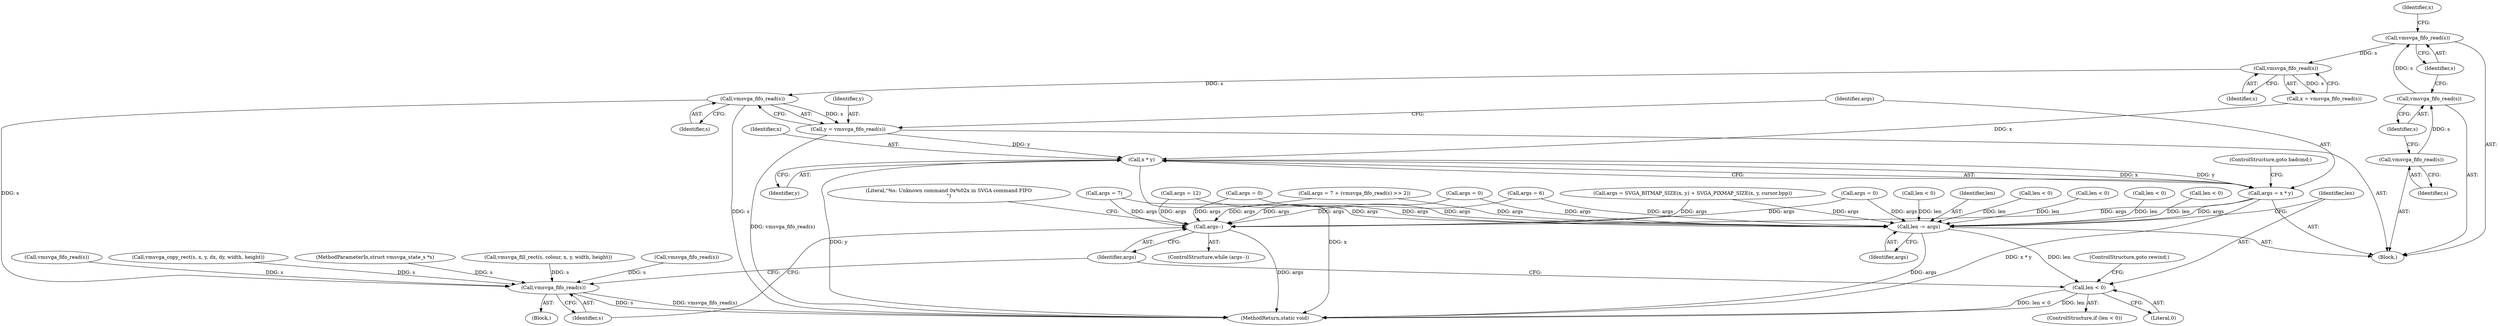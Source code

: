 digraph "0_qemu_167d97a3def77ee2dbf6e908b0ecbfe2103977db@API" {
"1000455" [label="(Call,vmsvga_fifo_read(s))"];
"1000451" [label="(Call,vmsvga_fifo_read(s))"];
"1000447" [label="(Call,vmsvga_fifo_read(s))"];
"1000445" [label="(Call,vmsvga_fifo_read(s))"];
"1000443" [label="(Call,vmsvga_fifo_read(s))"];
"1000453" [label="(Call,y = vmsvga_fifo_read(s))"];
"1000459" [label="(Call,x * y)"];
"1000457" [label="(Call,args = x * y)"];
"1000512" [label="(Call,len -= args)"];
"1000516" [label="(Call,len < 0)"];
"1000522" [label="(Call,args--)"];
"1000525" [label="(Call,vmsvga_fifo_read(s))"];
"1000224" [label="(Call,args = 0)"];
"1000520" [label="(ControlStructure,goto rewind;)"];
"1000526" [label="(Identifier,s)"];
"1000452" [label="(Identifier,s)"];
"1000464" [label="(Call,args = 6)"];
"1000438" [label="(Call,len < 0)"];
"1000455" [label="(Call,vmsvga_fifo_read(s))"];
"1000275" [label="(Call,args = 0)"];
"1000443" [label="(Call,vmsvga_fifo_read(s))"];
"1000461" [label="(Identifier,y)"];
"1000523" [label="(Identifier,args)"];
"1000517" [label="(Identifier,len)"];
"1000524" [label="(Block,)"];
"1000329" [label="(Call,vmsvga_fifo_read(s))"];
"1000454" [label="(Identifier,y)"];
"1000469" [label="(Call,args = 7)"];
"1000525" [label="(Call,vmsvga_fifo_read(s))"];
"1000492" [label="(Call,vmsvga_fifo_read(s))"];
"1000264" [label="(Call,vmsvga_copy_rect(s, x, y, dx, dy, width, height))"];
"1000458" [label="(Identifier,args)"];
"1000513" [label="(Identifier,len)"];
"1000514" [label="(Identifier,args)"];
"1000447" [label="(Call,vmsvga_fifo_read(s))"];
"1000521" [label="(ControlStructure,while (args--))"];
"1000508" [label="(Call,args = 0)"];
"1000105" [label="(MethodParameterIn,struct vmsvga_state_s *s)"];
"1000453" [label="(Call,y = vmsvga_fifo_read(s))"];
"1000187" [label="(Call,len < 0)"];
"1000214" [label="(Call,vmsvga_fill_rect(s, colour, x, y, width, height))"];
"1000457" [label="(Call,args = x * y)"];
"1000487" [label="(Call,args = 7 + (vmsvga_fifo_read(s) >> 2))"];
"1000478" [label="(Call,len < 0)"];
"1000233" [label="(Call,len < 0)"];
"1000515" [label="(ControlStructure,if (len < 0))"];
"1000528" [label="(Literal,\"%s: Unknown command 0x%02x in SVGA command FIFO\n\")"];
"1000446" [label="(Identifier,s)"];
"1000522" [label="(Call,args--)"];
"1000284" [label="(Call,len < 0)"];
"1000516" [label="(Call,len < 0)"];
"1000518" [label="(Literal,0)"];
"1000331" [label="(Call,args = SVGA_BITMAP_SIZE(x, y) + SVGA_PIXMAP_SIZE(x, y, cursor.bpp))"];
"1000497" [label="(Call,args = 12)"];
"1000456" [label="(Identifier,s)"];
"1000450" [label="(Identifier,x)"];
"1000445" [label="(Call,vmsvga_fifo_read(s))"];
"1000448" [label="(Identifier,s)"];
"1000549" [label="(MethodReturn,static void)"];
"1000444" [label="(Identifier,s)"];
"1000451" [label="(Call,vmsvga_fifo_read(s))"];
"1000462" [label="(ControlStructure,goto badcmd;)"];
"1000449" [label="(Call,x = vmsvga_fifo_read(s))"];
"1000512" [label="(Call,len -= args)"];
"1000459" [label="(Call,x * y)"];
"1000460" [label="(Identifier,x)"];
"1000136" [label="(Block,)"];
"1000455" -> "1000453"  [label="AST: "];
"1000455" -> "1000456"  [label="CFG: "];
"1000456" -> "1000455"  [label="AST: "];
"1000453" -> "1000455"  [label="CFG: "];
"1000455" -> "1000549"  [label="DDG: s"];
"1000455" -> "1000453"  [label="DDG: s"];
"1000451" -> "1000455"  [label="DDG: s"];
"1000455" -> "1000525"  [label="DDG: s"];
"1000451" -> "1000449"  [label="AST: "];
"1000451" -> "1000452"  [label="CFG: "];
"1000452" -> "1000451"  [label="AST: "];
"1000449" -> "1000451"  [label="CFG: "];
"1000451" -> "1000449"  [label="DDG: s"];
"1000447" -> "1000451"  [label="DDG: s"];
"1000447" -> "1000136"  [label="AST: "];
"1000447" -> "1000448"  [label="CFG: "];
"1000448" -> "1000447"  [label="AST: "];
"1000450" -> "1000447"  [label="CFG: "];
"1000445" -> "1000447"  [label="DDG: s"];
"1000445" -> "1000136"  [label="AST: "];
"1000445" -> "1000446"  [label="CFG: "];
"1000446" -> "1000445"  [label="AST: "];
"1000448" -> "1000445"  [label="CFG: "];
"1000443" -> "1000445"  [label="DDG: s"];
"1000443" -> "1000136"  [label="AST: "];
"1000443" -> "1000444"  [label="CFG: "];
"1000444" -> "1000443"  [label="AST: "];
"1000446" -> "1000443"  [label="CFG: "];
"1000453" -> "1000136"  [label="AST: "];
"1000454" -> "1000453"  [label="AST: "];
"1000458" -> "1000453"  [label="CFG: "];
"1000453" -> "1000549"  [label="DDG: vmsvga_fifo_read(s)"];
"1000453" -> "1000459"  [label="DDG: y"];
"1000459" -> "1000457"  [label="AST: "];
"1000459" -> "1000461"  [label="CFG: "];
"1000460" -> "1000459"  [label="AST: "];
"1000461" -> "1000459"  [label="AST: "];
"1000457" -> "1000459"  [label="CFG: "];
"1000459" -> "1000549"  [label="DDG: y"];
"1000459" -> "1000549"  [label="DDG: x"];
"1000459" -> "1000457"  [label="DDG: x"];
"1000459" -> "1000457"  [label="DDG: y"];
"1000449" -> "1000459"  [label="DDG: x"];
"1000457" -> "1000136"  [label="AST: "];
"1000458" -> "1000457"  [label="AST: "];
"1000462" -> "1000457"  [label="CFG: "];
"1000457" -> "1000549"  [label="DDG: x * y"];
"1000457" -> "1000512"  [label="DDG: args"];
"1000457" -> "1000522"  [label="DDG: args"];
"1000512" -> "1000136"  [label="AST: "];
"1000512" -> "1000514"  [label="CFG: "];
"1000513" -> "1000512"  [label="AST: "];
"1000514" -> "1000512"  [label="AST: "];
"1000517" -> "1000512"  [label="CFG: "];
"1000512" -> "1000549"  [label="DDG: args"];
"1000224" -> "1000512"  [label="DDG: args"];
"1000508" -> "1000512"  [label="DDG: args"];
"1000464" -> "1000512"  [label="DDG: args"];
"1000497" -> "1000512"  [label="DDG: args"];
"1000487" -> "1000512"  [label="DDG: args"];
"1000331" -> "1000512"  [label="DDG: args"];
"1000275" -> "1000512"  [label="DDG: args"];
"1000469" -> "1000512"  [label="DDG: args"];
"1000187" -> "1000512"  [label="DDG: len"];
"1000284" -> "1000512"  [label="DDG: len"];
"1000478" -> "1000512"  [label="DDG: len"];
"1000233" -> "1000512"  [label="DDG: len"];
"1000438" -> "1000512"  [label="DDG: len"];
"1000512" -> "1000516"  [label="DDG: len"];
"1000516" -> "1000515"  [label="AST: "];
"1000516" -> "1000518"  [label="CFG: "];
"1000517" -> "1000516"  [label="AST: "];
"1000518" -> "1000516"  [label="AST: "];
"1000520" -> "1000516"  [label="CFG: "];
"1000523" -> "1000516"  [label="CFG: "];
"1000516" -> "1000549"  [label="DDG: len < 0"];
"1000516" -> "1000549"  [label="DDG: len"];
"1000522" -> "1000521"  [label="AST: "];
"1000522" -> "1000523"  [label="CFG: "];
"1000523" -> "1000522"  [label="AST: "];
"1000526" -> "1000522"  [label="CFG: "];
"1000528" -> "1000522"  [label="CFG: "];
"1000522" -> "1000549"  [label="DDG: args"];
"1000224" -> "1000522"  [label="DDG: args"];
"1000508" -> "1000522"  [label="DDG: args"];
"1000464" -> "1000522"  [label="DDG: args"];
"1000497" -> "1000522"  [label="DDG: args"];
"1000487" -> "1000522"  [label="DDG: args"];
"1000331" -> "1000522"  [label="DDG: args"];
"1000275" -> "1000522"  [label="DDG: args"];
"1000469" -> "1000522"  [label="DDG: args"];
"1000525" -> "1000524"  [label="AST: "];
"1000525" -> "1000526"  [label="CFG: "];
"1000526" -> "1000525"  [label="AST: "];
"1000523" -> "1000525"  [label="CFG: "];
"1000525" -> "1000549"  [label="DDG: vmsvga_fifo_read(s)"];
"1000525" -> "1000549"  [label="DDG: s"];
"1000214" -> "1000525"  [label="DDG: s"];
"1000264" -> "1000525"  [label="DDG: s"];
"1000492" -> "1000525"  [label="DDG: s"];
"1000329" -> "1000525"  [label="DDG: s"];
"1000105" -> "1000525"  [label="DDG: s"];
}
